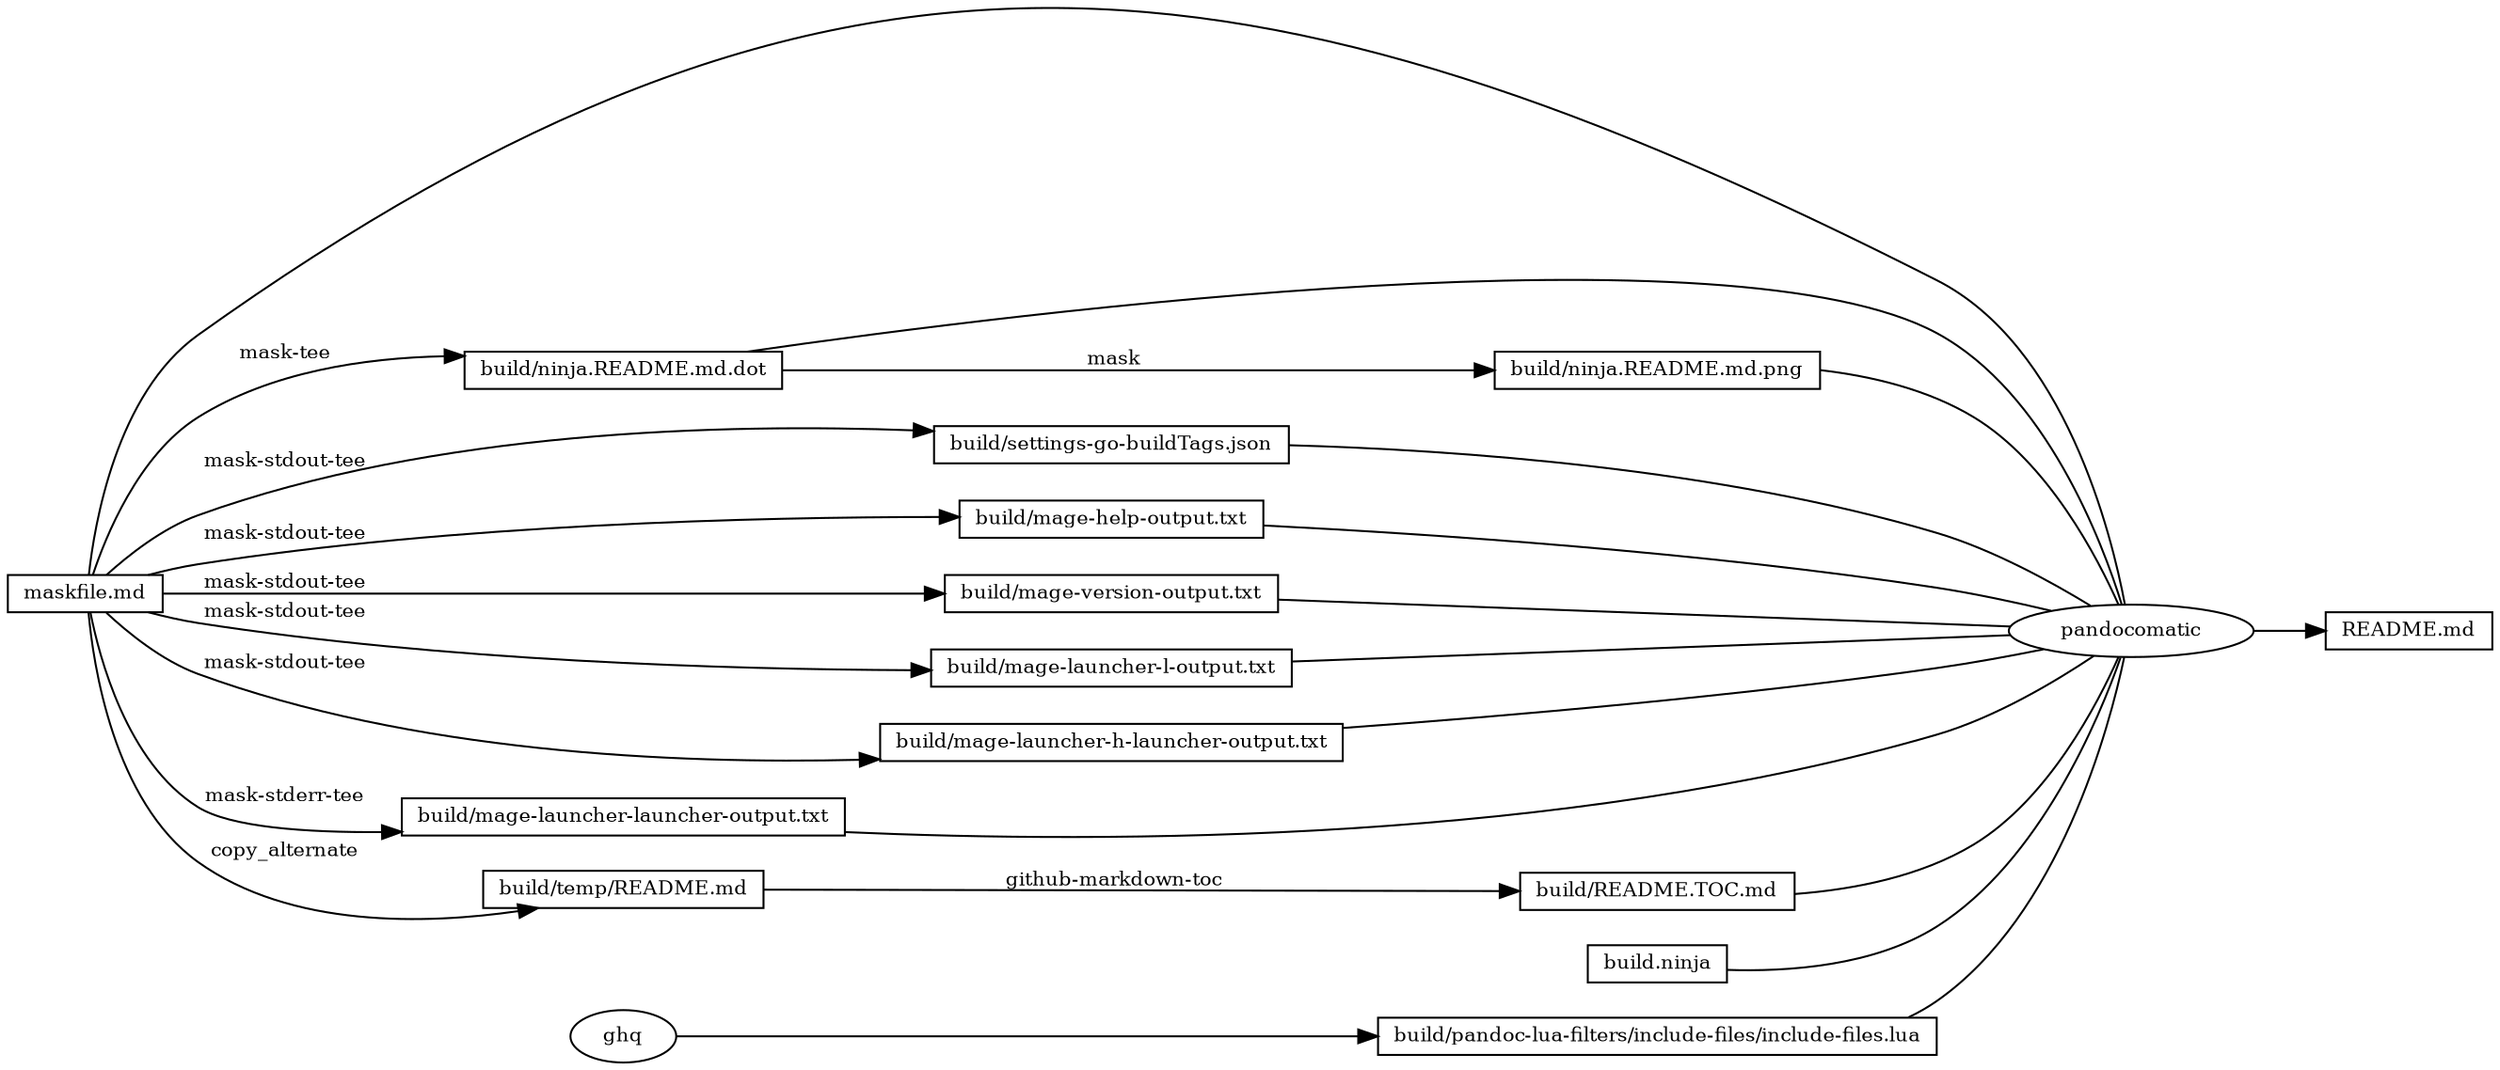 digraph ninja {
rankdir="LR"
node [fontsize=10, shape=box, height=0.25]
edge [fontsize=10]
"0x7ff0ff5059a0" [label="README.md"]
"0x7ff0ff5058e0" [label="pandocomatic", shape=ellipse]
"0x7ff0ff5058e0" -> "0x7ff0ff5059a0"
"0x7ff0ff5042b0" -> "0x7ff0ff5058e0" [arrowhead=none]
"0x7ff0ff505a60" -> "0x7ff0ff5058e0" [arrowhead=none]
"0x7ff0ff5041f0" -> "0x7ff0ff5058e0" [arrowhead=none]
"0x7ff0ff504540" -> "0x7ff0ff5058e0" [arrowhead=none]
"0x7ff0ff504800" -> "0x7ff0ff5058e0" [arrowhead=none]
"0x7ff0ff504ac0" -> "0x7ff0ff5058e0" [arrowhead=none]
"0x7ff0ff504d10" -> "0x7ff0ff5058e0" [arrowhead=none]
"0x7ff0ff504f00" -> "0x7ff0ff5058e0" [arrowhead=none]
"0x7ff0ff5050b0" -> "0x7ff0ff5058e0" [arrowhead=none]
"0x7ff0ff505340" -> "0x7ff0ff5058e0" [arrowhead=none]
"0x7ff0ff505530" -> "0x7ff0ff5058e0" [arrowhead=none]
"0x7ff0ff5056e0" -> "0x7ff0ff5058e0" [arrowhead=none]
"0x7ff0ff5042b0" [label="maskfile.md"]
"0x7ff0ff505a60" [label="build.ninja"]
"0x7ff0ff5041f0" [label="build/ninja.README.md.dot"]
"0x7ff0ff5042b0" -> "0x7ff0ff5041f0" [label=" mask-tee"]
"0x7ff0ff504540" [label="build/ninja.README.md.png"]
"0x7ff0ff5041f0" -> "0x7ff0ff504540" [label=" mask"]
"0x7ff0ff504800" [label="build/pandoc-lua-filters/include-files/include-files.lua"]
"0x7ff0ff504790" [label="ghq", shape=ellipse]
"0x7ff0ff504790" -> "0x7ff0ff504800"
"0x7ff0ff504ac0" [label="build/README.TOC.md"]
"0x7ff0ff5049a0" -> "0x7ff0ff504ac0" [label=" github-markdown-toc"]
"0x7ff0ff5049a0" [label="build/temp/README.md"]
"0x7ff0ff5042b0" -> "0x7ff0ff5049a0" [label=" copy_alternate"]
"0x7ff0ff504d10" [label="build/settings-go-buildTags.json"]
"0x7ff0ff5042b0" -> "0x7ff0ff504d10" [label=" mask-stdout-tee"]
"0x7ff0ff504f00" [label="build/mage-help-output.txt"]
"0x7ff0ff5042b0" -> "0x7ff0ff504f00" [label=" mask-stdout-tee"]
"0x7ff0ff5050b0" [label="build/mage-version-output.txt"]
"0x7ff0ff5042b0" -> "0x7ff0ff5050b0" [label=" mask-stdout-tee"]
"0x7ff0ff505340" [label="build/mage-launcher-l-output.txt"]
"0x7ff0ff5042b0" -> "0x7ff0ff505340" [label=" mask-stdout-tee"]
"0x7ff0ff505530" [label="build/mage-launcher-h-launcher-output.txt"]
"0x7ff0ff5042b0" -> "0x7ff0ff505530" [label=" mask-stdout-tee"]
"0x7ff0ff5056e0" [label="build/mage-launcher-launcher-output.txt"]
"0x7ff0ff5042b0" -> "0x7ff0ff5056e0" [label=" mask-stderr-tee"]
}
